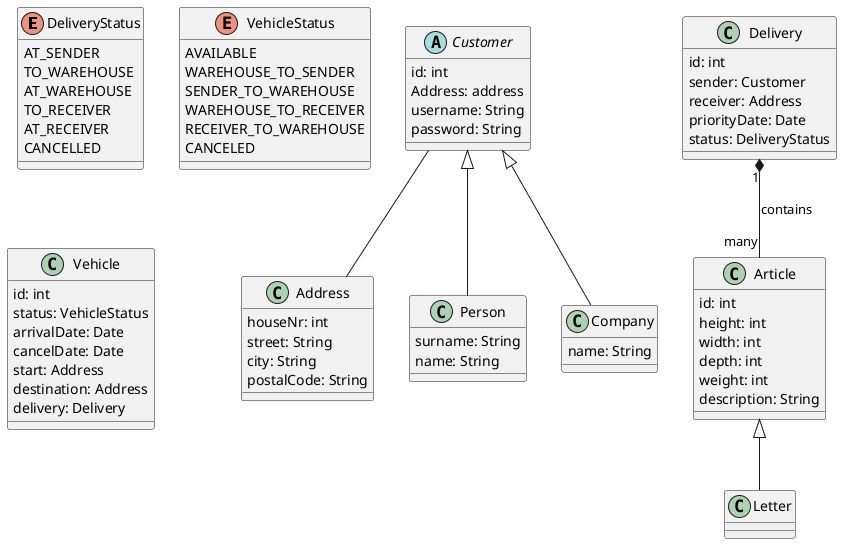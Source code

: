 @startuml
'https://plantuml.com/class-diagram


enum DeliveryStatus{
    AT_SENDER
    TO_WAREHOUSE
    AT_WAREHOUSE
    TO_RECEIVER
    AT_RECEIVER
    CANCELLED
}

enum VehicleStatus{
    AVAILABLE
     WAREHOUSE_TO_SENDER
     SENDER_TO_WAREHOUSE
     WAREHOUSE_TO_RECEIVER
     RECEIVER_TO_WAREHOUSE
    CANCELED
}

class Vehicle{
    id: int
    status: VehicleStatus
    arrivalDate: Date
    cancelDate: Date
    start: Address
    destination: Address
    delivery: Delivery
}

abstract class Customer{
    id: int
    Address: address
    username: String
    password: String
}
class Address{
    houseNr: int
    street: String
    city: String
    postalCode: String
}
class Person{
    surname: String
    name: String
}


class Company{
    name: String
}
class Article{
    id: int
    height: int
    width: int
    depth: int
    weight: int
    description: String
}

class Delivery{
    'List<Artikel> lieferung
    id: int
    sender: Customer
    receiver: Address
    priorityDate: Date
    status: DeliveryStatus
}

Customer <|-- Person
Customer <|--  Company
Article <|-- Letter


Customer -- Address
Delivery "1" *-- "many" Article : contains
@enduml